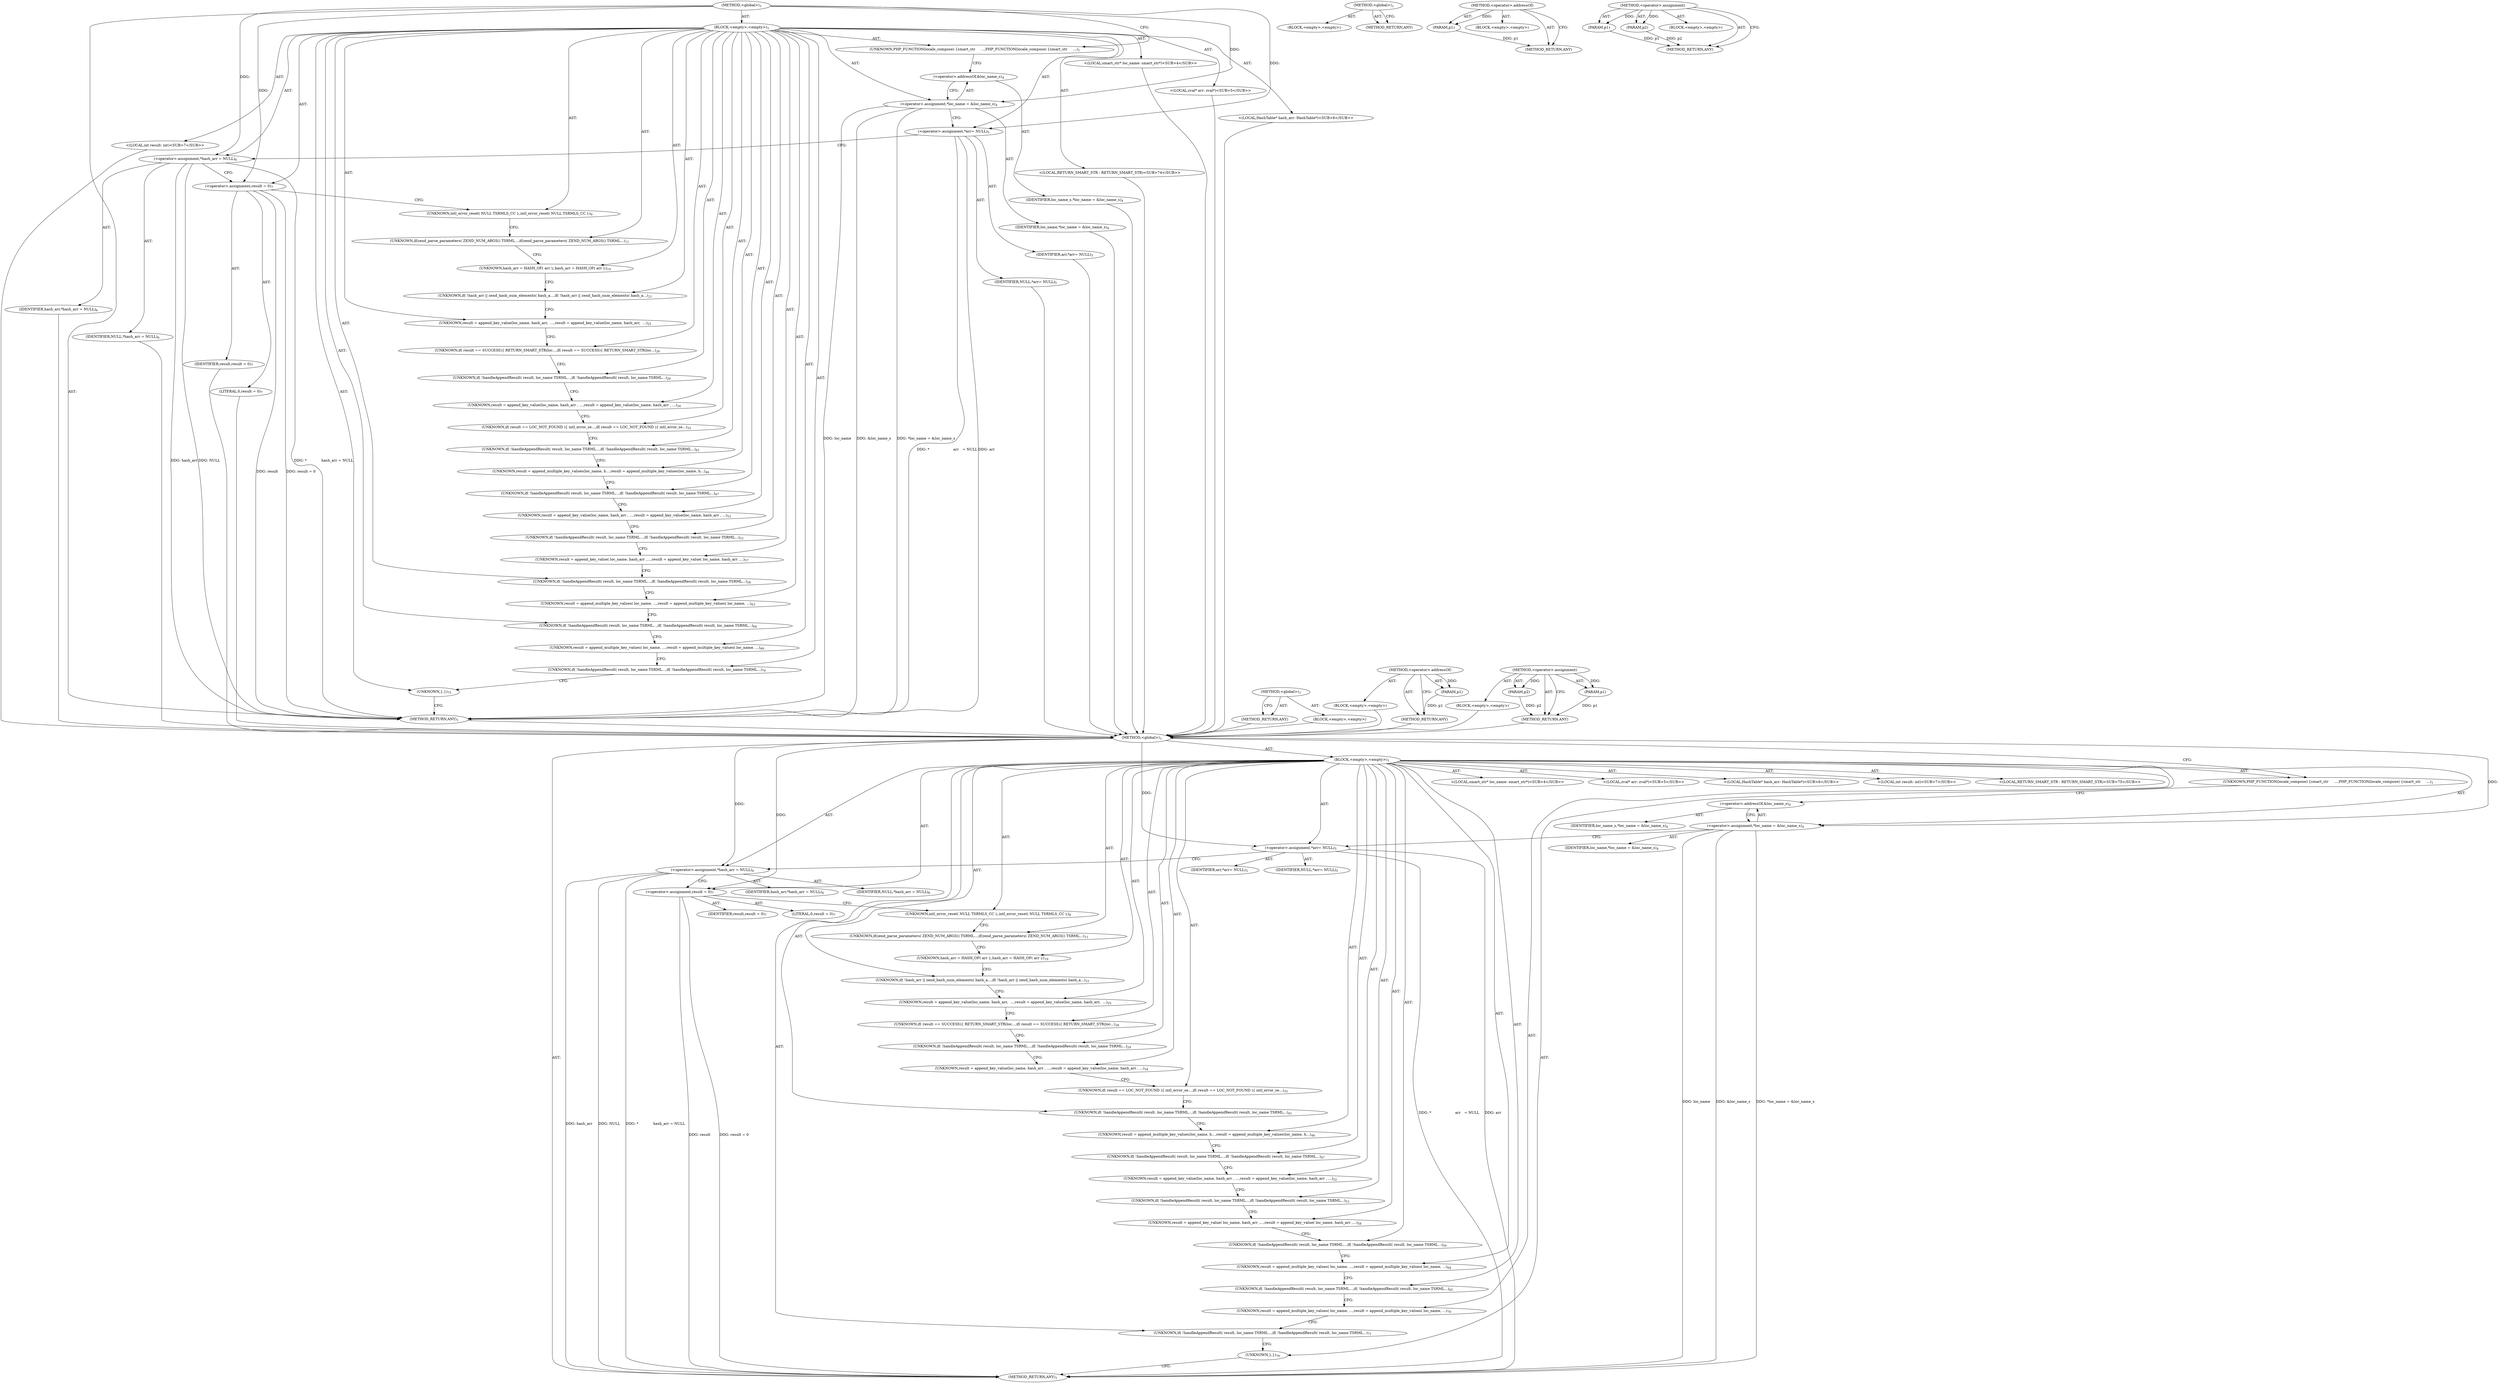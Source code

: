 digraph "&lt;operator&gt;.assignment" {
vulnerable_6 [label=<(METHOD,&lt;global&gt;)<SUB>1</SUB>>];
vulnerable_7 [label=<(BLOCK,&lt;empty&gt;,&lt;empty&gt;)<SUB>1</SUB>>];
vulnerable_8 [label=<(UNKNOWN,PHP_FUNCTION(locale_compose)
 {
	smart_str     ...,PHP_FUNCTION(locale_compose)
 {
	smart_str     ...)<SUB>1</SUB>>];
vulnerable_9 [label="<(LOCAL,smart_str* loc_name: smart_str*)<SUB>4</SUB>>"];
vulnerable_10 [label=<(&lt;operator&gt;.assignment,*loc_name = &amp;loc_name_s)<SUB>4</SUB>>];
vulnerable_11 [label=<(IDENTIFIER,loc_name,*loc_name = &amp;loc_name_s)<SUB>4</SUB>>];
vulnerable_12 [label=<(&lt;operator&gt;.addressOf,&amp;loc_name_s)<SUB>4</SUB>>];
vulnerable_13 [label=<(IDENTIFIER,loc_name_s,*loc_name = &amp;loc_name_s)<SUB>4</SUB>>];
vulnerable_14 [label="<(LOCAL,zval* arr: zval*)<SUB>5</SUB>>"];
vulnerable_15 [label=<(&lt;operator&gt;.assignment,*			arr	= NULL)<SUB>5</SUB>>];
vulnerable_16 [label=<(IDENTIFIER,arr,*			arr	= NULL)<SUB>5</SUB>>];
vulnerable_17 [label=<(IDENTIFIER,NULL,*			arr	= NULL)<SUB>5</SUB>>];
vulnerable_18 [label="<(LOCAL,HashTable* hash_arr: HashTable*)<SUB>6</SUB>>"];
vulnerable_19 [label=<(&lt;operator&gt;.assignment,*		hash_arr = NULL)<SUB>6</SUB>>];
vulnerable_20 [label=<(IDENTIFIER,hash_arr,*		hash_arr = NULL)<SUB>6</SUB>>];
vulnerable_21 [label=<(IDENTIFIER,NULL,*		hash_arr = NULL)<SUB>6</SUB>>];
vulnerable_22 [label="<(LOCAL,int result: int)<SUB>7</SUB>>"];
vulnerable_23 [label=<(&lt;operator&gt;.assignment,result = 0)<SUB>7</SUB>>];
vulnerable_24 [label=<(IDENTIFIER,result,result = 0)<SUB>7</SUB>>];
vulnerable_25 [label=<(LITERAL,0,result = 0)<SUB>7</SUB>>];
vulnerable_26 [label=<(UNKNOWN,intl_error_reset( NULL TSRMLS_CC );,intl_error_reset( NULL TSRMLS_CC );)<SUB>9</SUB>>];
vulnerable_27 [label=<(UNKNOWN,if(zend_parse_parameters( ZEND_NUM_ARGS() TSRML...,if(zend_parse_parameters( ZEND_NUM_ARGS() TSRML...)<SUB>11</SUB>>];
vulnerable_28 [label=<(UNKNOWN,hash_arr = HASH_OF( arr );,hash_arr = HASH_OF( arr );)<SUB>19</SUB>>];
vulnerable_29 [label=<(UNKNOWN,if( !hash_arr || zend_hash_num_elements( hash_a...,if( !hash_arr || zend_hash_num_elements( hash_a...)<SUB>21</SUB>>];
vulnerable_30 [label=<(UNKNOWN,result = append_key_value(loc_name, hash_arr,  ...,result = append_key_value(loc_name, hash_arr,  ...)<SUB>25</SUB>>];
vulnerable_31 [label=<(UNKNOWN,if( result == SUCCESS){
 		RETURN_SMART_STR(loc...,if( result == SUCCESS){
 		RETURN_SMART_STR(loc...)<SUB>26</SUB>>];
vulnerable_32 [label=<(UNKNOWN,if( !handleAppendResult( result, loc_name TSRML...,if( !handleAppendResult( result, loc_name TSRML...)<SUB>29</SUB>>];
vulnerable_33 [label=<(UNKNOWN,result = append_key_value(loc_name, hash_arr , ...,result = append_key_value(loc_name, hash_arr , ...)<SUB>34</SUB>>];
vulnerable_34 [label=<(UNKNOWN,if( result == LOC_NOT_FOUND ){
 		intl_error_se...,if( result == LOC_NOT_FOUND ){
 		intl_error_se...)<SUB>35</SUB>>];
vulnerable_35 [label=<(UNKNOWN,if( !handleAppendResult( result, loc_name TSRML...,if( !handleAppendResult( result, loc_name TSRML...)<SUB>41</SUB>>];
vulnerable_36 [label=<(UNKNOWN,result = append_multiple_key_values(loc_name, h...,result = append_multiple_key_values(loc_name, h...)<SUB>46</SUB>>];
vulnerable_37 [label=<(UNKNOWN,if( !handleAppendResult( result, loc_name TSRML...,if( !handleAppendResult( result, loc_name TSRML...)<SUB>47</SUB>>];
vulnerable_38 [label=<(UNKNOWN,result = append_key_value(loc_name, hash_arr , ...,result = append_key_value(loc_name, hash_arr , ...)<SUB>52</SUB>>];
vulnerable_39 [label=<(UNKNOWN,if( !handleAppendResult( result, loc_name TSRML...,if( !handleAppendResult( result, loc_name TSRML...)<SUB>53</SUB>>];
vulnerable_40 [label=<(UNKNOWN,result = append_key_value( loc_name, hash_arr ,...,result = append_key_value( loc_name, hash_arr ,...)<SUB>57</SUB>>];
vulnerable_41 [label=<(UNKNOWN,if( !handleAppendResult( result, loc_name TSRML...,if( !handleAppendResult( result, loc_name TSRML...)<SUB>58</SUB>>];
vulnerable_42 [label=<(UNKNOWN,result = append_multiple_key_values( loc_name, ...,result = append_multiple_key_values( loc_name, ...)<SUB>63</SUB>>];
vulnerable_43 [label=<(UNKNOWN,if( !handleAppendResult( result, loc_name TSRML...,if( !handleAppendResult( result, loc_name TSRML...)<SUB>64</SUB>>];
vulnerable_44 [label=<(UNKNOWN,result = append_multiple_key_values( loc_name, ...,result = append_multiple_key_values( loc_name, ...)<SUB>69</SUB>>];
vulnerable_45 [label=<(UNKNOWN,if( !handleAppendResult( result, loc_name TSRML...,if( !handleAppendResult( result, loc_name TSRML...)<SUB>70</SUB>>];
vulnerable_46 [label="<(LOCAL,RETURN_SMART_STR : RETURN_SMART_STR)<SUB>74</SUB>>"];
vulnerable_47 [label=<(UNKNOWN,},})<SUB>75</SUB>>];
vulnerable_48 [label=<(METHOD_RETURN,ANY)<SUB>1</SUB>>];
vulnerable_63 [label=<(METHOD,&lt;global&gt;)<SUB>1</SUB>>];
vulnerable_64 [label=<(BLOCK,&lt;empty&gt;,&lt;empty&gt;)>];
vulnerable_65 [label=<(METHOD_RETURN,ANY)>];
vulnerable_74 [label=<(METHOD,&lt;operator&gt;.addressOf)>];
vulnerable_75 [label=<(PARAM,p1)>];
vulnerable_76 [label=<(BLOCK,&lt;empty&gt;,&lt;empty&gt;)>];
vulnerable_77 [label=<(METHOD_RETURN,ANY)>];
vulnerable_69 [label=<(METHOD,&lt;operator&gt;.assignment)>];
vulnerable_70 [label=<(PARAM,p1)>];
vulnerable_71 [label=<(PARAM,p2)>];
vulnerable_72 [label=<(BLOCK,&lt;empty&gt;,&lt;empty&gt;)>];
vulnerable_73 [label=<(METHOD_RETURN,ANY)>];
fixed_6 [label=<(METHOD,&lt;global&gt;)<SUB>1</SUB>>];
fixed_7 [label=<(BLOCK,&lt;empty&gt;,&lt;empty&gt;)<SUB>1</SUB>>];
fixed_8 [label=<(UNKNOWN,PHP_FUNCTION(locale_compose)
 {
	smart_str     ...,PHP_FUNCTION(locale_compose)
 {
	smart_str     ...)<SUB>1</SUB>>];
fixed_9 [label="<(LOCAL,smart_str* loc_name: smart_str*)<SUB>4</SUB>>"];
fixed_10 [label=<(&lt;operator&gt;.assignment,*loc_name = &amp;loc_name_s)<SUB>4</SUB>>];
fixed_11 [label=<(IDENTIFIER,loc_name,*loc_name = &amp;loc_name_s)<SUB>4</SUB>>];
fixed_12 [label=<(&lt;operator&gt;.addressOf,&amp;loc_name_s)<SUB>4</SUB>>];
fixed_13 [label=<(IDENTIFIER,loc_name_s,*loc_name = &amp;loc_name_s)<SUB>4</SUB>>];
fixed_14 [label="<(LOCAL,zval* arr: zval*)<SUB>5</SUB>>"];
fixed_15 [label=<(&lt;operator&gt;.assignment,*			arr	= NULL)<SUB>5</SUB>>];
fixed_16 [label=<(IDENTIFIER,arr,*			arr	= NULL)<SUB>5</SUB>>];
fixed_17 [label=<(IDENTIFIER,NULL,*			arr	= NULL)<SUB>5</SUB>>];
fixed_18 [label="<(LOCAL,HashTable* hash_arr: HashTable*)<SUB>6</SUB>>"];
fixed_19 [label=<(&lt;operator&gt;.assignment,*		hash_arr = NULL)<SUB>6</SUB>>];
fixed_20 [label=<(IDENTIFIER,hash_arr,*		hash_arr = NULL)<SUB>6</SUB>>];
fixed_21 [label=<(IDENTIFIER,NULL,*		hash_arr = NULL)<SUB>6</SUB>>];
fixed_22 [label="<(LOCAL,int result: int)<SUB>7</SUB>>"];
fixed_23 [label=<(&lt;operator&gt;.assignment,result = 0)<SUB>7</SUB>>];
fixed_24 [label=<(IDENTIFIER,result,result = 0)<SUB>7</SUB>>];
fixed_25 [label=<(LITERAL,0,result = 0)<SUB>7</SUB>>];
fixed_26 [label=<(UNKNOWN,intl_error_reset( NULL TSRMLS_CC );,intl_error_reset( NULL TSRMLS_CC );)<SUB>9</SUB>>];
fixed_27 [label=<(UNKNOWN,if(zend_parse_parameters( ZEND_NUM_ARGS() TSRML...,if(zend_parse_parameters( ZEND_NUM_ARGS() TSRML...)<SUB>11</SUB>>];
fixed_28 [label=<(UNKNOWN,hash_arr = HASH_OF( arr );,hash_arr = HASH_OF( arr );)<SUB>19</SUB>>];
fixed_29 [label=<(UNKNOWN,if( !hash_arr || zend_hash_num_elements( hash_a...,if( !hash_arr || zend_hash_num_elements( hash_a...)<SUB>21</SUB>>];
fixed_30 [label=<(UNKNOWN,result = append_key_value(loc_name, hash_arr,  ...,result = append_key_value(loc_name, hash_arr,  ...)<SUB>25</SUB>>];
fixed_31 [label=<(UNKNOWN,if( result == SUCCESS){
 		RETURN_SMART_STR(loc...,if( result == SUCCESS){
 		RETURN_SMART_STR(loc...)<SUB>26</SUB>>];
fixed_32 [label=<(UNKNOWN,if( !handleAppendResult( result, loc_name TSRML...,if( !handleAppendResult( result, loc_name TSRML...)<SUB>29</SUB>>];
fixed_33 [label=<(UNKNOWN,result = append_key_value(loc_name, hash_arr , ...,result = append_key_value(loc_name, hash_arr , ...)<SUB>34</SUB>>];
fixed_34 [label=<(UNKNOWN,if( result == LOC_NOT_FOUND ){
 		intl_error_se...,if( result == LOC_NOT_FOUND ){
 		intl_error_se...)<SUB>35</SUB>>];
fixed_35 [label=<(UNKNOWN,if( !handleAppendResult( result, loc_name TSRML...,if( !handleAppendResult( result, loc_name TSRML...)<SUB>41</SUB>>];
fixed_36 [label=<(UNKNOWN,result = append_multiple_key_values(loc_name, h...,result = append_multiple_key_values(loc_name, h...)<SUB>46</SUB>>];
fixed_37 [label=<(UNKNOWN,if( !handleAppendResult( result, loc_name TSRML...,if( !handleAppendResult( result, loc_name TSRML...)<SUB>47</SUB>>];
fixed_38 [label=<(UNKNOWN,result = append_key_value(loc_name, hash_arr , ...,result = append_key_value(loc_name, hash_arr , ...)<SUB>52</SUB>>];
fixed_39 [label=<(UNKNOWN,if( !handleAppendResult( result, loc_name TSRML...,if( !handleAppendResult( result, loc_name TSRML...)<SUB>53</SUB>>];
fixed_40 [label=<(UNKNOWN,result = append_key_value( loc_name, hash_arr ,...,result = append_key_value( loc_name, hash_arr ,...)<SUB>58</SUB>>];
fixed_41 [label=<(UNKNOWN,if( !handleAppendResult( result, loc_name TSRML...,if( !handleAppendResult( result, loc_name TSRML...)<SUB>59</SUB>>];
fixed_42 [label=<(UNKNOWN,result = append_multiple_key_values( loc_name, ...,result = append_multiple_key_values( loc_name, ...)<SUB>64</SUB>>];
fixed_43 [label=<(UNKNOWN,if( !handleAppendResult( result, loc_name TSRML...,if( !handleAppendResult( result, loc_name TSRML...)<SUB>65</SUB>>];
fixed_44 [label=<(UNKNOWN,result = append_multiple_key_values( loc_name, ...,result = append_multiple_key_values( loc_name, ...)<SUB>70</SUB>>];
fixed_45 [label=<(UNKNOWN,if( !handleAppendResult( result, loc_name TSRML...,if( !handleAppendResult( result, loc_name TSRML...)<SUB>71</SUB>>];
fixed_46 [label="<(LOCAL,RETURN_SMART_STR : RETURN_SMART_STR)<SUB>75</SUB>>"];
fixed_47 [label=<(UNKNOWN,},})<SUB>76</SUB>>];
fixed_48 [label=<(METHOD_RETURN,ANY)<SUB>1</SUB>>];
fixed_63 [label=<(METHOD,&lt;global&gt;)<SUB>1</SUB>>];
fixed_64 [label=<(BLOCK,&lt;empty&gt;,&lt;empty&gt;)>];
fixed_65 [label=<(METHOD_RETURN,ANY)>];
fixed_74 [label=<(METHOD,&lt;operator&gt;.addressOf)>];
fixed_75 [label=<(PARAM,p1)>];
fixed_76 [label=<(BLOCK,&lt;empty&gt;,&lt;empty&gt;)>];
fixed_77 [label=<(METHOD_RETURN,ANY)>];
fixed_69 [label=<(METHOD,&lt;operator&gt;.assignment)>];
fixed_70 [label=<(PARAM,p1)>];
fixed_71 [label=<(PARAM,p2)>];
fixed_72 [label=<(BLOCK,&lt;empty&gt;,&lt;empty&gt;)>];
fixed_73 [label=<(METHOD_RETURN,ANY)>];
vulnerable_6 -> vulnerable_7  [key=0, label="AST: "];
vulnerable_6 -> vulnerable_48  [key=0, label="AST: "];
vulnerable_6 -> vulnerable_8  [key=0, label="CFG: "];
vulnerable_6 -> vulnerable_10  [key=0, label="DDG: "];
vulnerable_6 -> vulnerable_15  [key=0, label="DDG: "];
vulnerable_6 -> vulnerable_19  [key=0, label="DDG: "];
vulnerable_6 -> vulnerable_23  [key=0, label="DDG: "];
vulnerable_7 -> vulnerable_8  [key=0, label="AST: "];
vulnerable_7 -> vulnerable_9  [key=0, label="AST: "];
vulnerable_7 -> vulnerable_10  [key=0, label="AST: "];
vulnerable_7 -> vulnerable_14  [key=0, label="AST: "];
vulnerable_7 -> vulnerable_15  [key=0, label="AST: "];
vulnerable_7 -> vulnerable_18  [key=0, label="AST: "];
vulnerable_7 -> vulnerable_19  [key=0, label="AST: "];
vulnerable_7 -> vulnerable_22  [key=0, label="AST: "];
vulnerable_7 -> vulnerable_23  [key=0, label="AST: "];
vulnerable_7 -> vulnerable_26  [key=0, label="AST: "];
vulnerable_7 -> vulnerable_27  [key=0, label="AST: "];
vulnerable_7 -> vulnerable_28  [key=0, label="AST: "];
vulnerable_7 -> vulnerable_29  [key=0, label="AST: "];
vulnerable_7 -> vulnerable_30  [key=0, label="AST: "];
vulnerable_7 -> vulnerable_31  [key=0, label="AST: "];
vulnerable_7 -> vulnerable_32  [key=0, label="AST: "];
vulnerable_7 -> vulnerable_33  [key=0, label="AST: "];
vulnerable_7 -> vulnerable_34  [key=0, label="AST: "];
vulnerable_7 -> vulnerable_35  [key=0, label="AST: "];
vulnerable_7 -> vulnerable_36  [key=0, label="AST: "];
vulnerable_7 -> vulnerable_37  [key=0, label="AST: "];
vulnerable_7 -> vulnerable_38  [key=0, label="AST: "];
vulnerable_7 -> vulnerable_39  [key=0, label="AST: "];
vulnerable_7 -> vulnerable_40  [key=0, label="AST: "];
vulnerable_7 -> vulnerable_41  [key=0, label="AST: "];
vulnerable_7 -> vulnerable_42  [key=0, label="AST: "];
vulnerable_7 -> vulnerable_43  [key=0, label="AST: "];
vulnerable_7 -> vulnerable_44  [key=0, label="AST: "];
vulnerable_7 -> vulnerable_45  [key=0, label="AST: "];
vulnerable_7 -> vulnerable_46  [key=0, label="AST: "];
vulnerable_7 -> vulnerable_47  [key=0, label="AST: "];
vulnerable_8 -> vulnerable_12  [key=0, label="CFG: "];
vulnerable_9 -> fixed_6  [key=0];
vulnerable_10 -> vulnerable_11  [key=0, label="AST: "];
vulnerable_10 -> vulnerable_12  [key=0, label="AST: "];
vulnerable_10 -> vulnerable_15  [key=0, label="CFG: "];
vulnerable_10 -> vulnerable_48  [key=0, label="DDG: loc_name"];
vulnerable_10 -> vulnerable_48  [key=1, label="DDG: &amp;loc_name_s"];
vulnerable_10 -> vulnerable_48  [key=2, label="DDG: *loc_name = &amp;loc_name_s"];
vulnerable_11 -> fixed_6  [key=0];
vulnerable_12 -> vulnerable_13  [key=0, label="AST: "];
vulnerable_12 -> vulnerable_10  [key=0, label="CFG: "];
vulnerable_13 -> fixed_6  [key=0];
vulnerable_14 -> fixed_6  [key=0];
vulnerable_15 -> vulnerable_16  [key=0, label="AST: "];
vulnerable_15 -> vulnerable_17  [key=0, label="AST: "];
vulnerable_15 -> vulnerable_19  [key=0, label="CFG: "];
vulnerable_15 -> vulnerable_48  [key=0, label="DDG: arr"];
vulnerable_15 -> vulnerable_48  [key=1, label="DDG: *			arr	= NULL"];
vulnerable_16 -> fixed_6  [key=0];
vulnerable_17 -> fixed_6  [key=0];
vulnerable_18 -> fixed_6  [key=0];
vulnerable_19 -> vulnerable_20  [key=0, label="AST: "];
vulnerable_19 -> vulnerable_21  [key=0, label="AST: "];
vulnerable_19 -> vulnerable_23  [key=0, label="CFG: "];
vulnerable_19 -> vulnerable_48  [key=0, label="DDG: hash_arr"];
vulnerable_19 -> vulnerable_48  [key=1, label="DDG: NULL"];
vulnerable_19 -> vulnerable_48  [key=2, label="DDG: *		hash_arr = NULL"];
vulnerable_20 -> fixed_6  [key=0];
vulnerable_21 -> fixed_6  [key=0];
vulnerable_22 -> fixed_6  [key=0];
vulnerable_23 -> vulnerable_24  [key=0, label="AST: "];
vulnerable_23 -> vulnerable_25  [key=0, label="AST: "];
vulnerable_23 -> vulnerable_26  [key=0, label="CFG: "];
vulnerable_23 -> vulnerable_48  [key=0, label="DDG: result"];
vulnerable_23 -> vulnerable_48  [key=1, label="DDG: result = 0"];
vulnerable_24 -> fixed_6  [key=0];
vulnerable_25 -> fixed_6  [key=0];
vulnerable_26 -> vulnerable_27  [key=0, label="CFG: "];
vulnerable_27 -> vulnerable_28  [key=0, label="CFG: "];
vulnerable_28 -> vulnerable_29  [key=0, label="CFG: "];
vulnerable_29 -> vulnerable_30  [key=0, label="CFG: "];
vulnerable_30 -> vulnerable_31  [key=0, label="CFG: "];
vulnerable_31 -> vulnerable_32  [key=0, label="CFG: "];
vulnerable_32 -> vulnerable_33  [key=0, label="CFG: "];
vulnerable_33 -> vulnerable_34  [key=0, label="CFG: "];
vulnerable_34 -> vulnerable_35  [key=0, label="CFG: "];
vulnerable_35 -> vulnerable_36  [key=0, label="CFG: "];
vulnerable_36 -> vulnerable_37  [key=0, label="CFG: "];
vulnerable_37 -> vulnerable_38  [key=0, label="CFG: "];
vulnerable_38 -> vulnerable_39  [key=0, label="CFG: "];
vulnerable_39 -> vulnerable_40  [key=0, label="CFG: "];
vulnerable_40 -> vulnerable_41  [key=0, label="CFG: "];
vulnerable_41 -> vulnerable_42  [key=0, label="CFG: "];
vulnerable_42 -> vulnerable_43  [key=0, label="CFG: "];
vulnerable_43 -> vulnerable_44  [key=0, label="CFG: "];
vulnerable_44 -> vulnerable_45  [key=0, label="CFG: "];
vulnerable_45 -> vulnerable_47  [key=0, label="CFG: "];
vulnerable_46 -> fixed_6  [key=0];
vulnerable_47 -> vulnerable_48  [key=0, label="CFG: "];
vulnerable_48 -> fixed_6  [key=0];
vulnerable_63 -> vulnerable_64  [key=0, label="AST: "];
vulnerable_63 -> vulnerable_65  [key=0, label="AST: "];
vulnerable_63 -> vulnerable_65  [key=1, label="CFG: "];
vulnerable_64 -> fixed_6  [key=0];
vulnerable_65 -> fixed_6  [key=0];
vulnerable_74 -> vulnerable_75  [key=0, label="AST: "];
vulnerable_74 -> vulnerable_75  [key=1, label="DDG: "];
vulnerable_74 -> vulnerable_76  [key=0, label="AST: "];
vulnerable_74 -> vulnerable_77  [key=0, label="AST: "];
vulnerable_74 -> vulnerable_77  [key=1, label="CFG: "];
vulnerable_75 -> vulnerable_77  [key=0, label="DDG: p1"];
vulnerable_76 -> fixed_6  [key=0];
vulnerable_77 -> fixed_6  [key=0];
vulnerable_69 -> vulnerable_70  [key=0, label="AST: "];
vulnerable_69 -> vulnerable_70  [key=1, label="DDG: "];
vulnerable_69 -> vulnerable_72  [key=0, label="AST: "];
vulnerable_69 -> vulnerable_71  [key=0, label="AST: "];
vulnerable_69 -> vulnerable_71  [key=1, label="DDG: "];
vulnerable_69 -> vulnerable_73  [key=0, label="AST: "];
vulnerable_69 -> vulnerable_73  [key=1, label="CFG: "];
vulnerable_70 -> vulnerable_73  [key=0, label="DDG: p1"];
vulnerable_71 -> vulnerable_73  [key=0, label="DDG: p2"];
vulnerable_72 -> fixed_6  [key=0];
vulnerable_73 -> fixed_6  [key=0];
fixed_6 -> fixed_7  [key=0, label="AST: "];
fixed_6 -> fixed_48  [key=0, label="AST: "];
fixed_6 -> fixed_8  [key=0, label="CFG: "];
fixed_6 -> fixed_10  [key=0, label="DDG: "];
fixed_6 -> fixed_15  [key=0, label="DDG: "];
fixed_6 -> fixed_19  [key=0, label="DDG: "];
fixed_6 -> fixed_23  [key=0, label="DDG: "];
fixed_7 -> fixed_8  [key=0, label="AST: "];
fixed_7 -> fixed_9  [key=0, label="AST: "];
fixed_7 -> fixed_10  [key=0, label="AST: "];
fixed_7 -> fixed_14  [key=0, label="AST: "];
fixed_7 -> fixed_15  [key=0, label="AST: "];
fixed_7 -> fixed_18  [key=0, label="AST: "];
fixed_7 -> fixed_19  [key=0, label="AST: "];
fixed_7 -> fixed_22  [key=0, label="AST: "];
fixed_7 -> fixed_23  [key=0, label="AST: "];
fixed_7 -> fixed_26  [key=0, label="AST: "];
fixed_7 -> fixed_27  [key=0, label="AST: "];
fixed_7 -> fixed_28  [key=0, label="AST: "];
fixed_7 -> fixed_29  [key=0, label="AST: "];
fixed_7 -> fixed_30  [key=0, label="AST: "];
fixed_7 -> fixed_31  [key=0, label="AST: "];
fixed_7 -> fixed_32  [key=0, label="AST: "];
fixed_7 -> fixed_33  [key=0, label="AST: "];
fixed_7 -> fixed_34  [key=0, label="AST: "];
fixed_7 -> fixed_35  [key=0, label="AST: "];
fixed_7 -> fixed_36  [key=0, label="AST: "];
fixed_7 -> fixed_37  [key=0, label="AST: "];
fixed_7 -> fixed_38  [key=0, label="AST: "];
fixed_7 -> fixed_39  [key=0, label="AST: "];
fixed_7 -> fixed_40  [key=0, label="AST: "];
fixed_7 -> fixed_41  [key=0, label="AST: "];
fixed_7 -> fixed_42  [key=0, label="AST: "];
fixed_7 -> fixed_43  [key=0, label="AST: "];
fixed_7 -> fixed_44  [key=0, label="AST: "];
fixed_7 -> fixed_45  [key=0, label="AST: "];
fixed_7 -> fixed_46  [key=0, label="AST: "];
fixed_7 -> fixed_47  [key=0, label="AST: "];
fixed_8 -> fixed_12  [key=0, label="CFG: "];
fixed_10 -> fixed_11  [key=0, label="AST: "];
fixed_10 -> fixed_12  [key=0, label="AST: "];
fixed_10 -> fixed_15  [key=0, label="CFG: "];
fixed_10 -> fixed_48  [key=0, label="DDG: loc_name"];
fixed_10 -> fixed_48  [key=1, label="DDG: &amp;loc_name_s"];
fixed_10 -> fixed_48  [key=2, label="DDG: *loc_name = &amp;loc_name_s"];
fixed_12 -> fixed_13  [key=0, label="AST: "];
fixed_12 -> fixed_10  [key=0, label="CFG: "];
fixed_15 -> fixed_16  [key=0, label="AST: "];
fixed_15 -> fixed_17  [key=0, label="AST: "];
fixed_15 -> fixed_19  [key=0, label="CFG: "];
fixed_15 -> fixed_48  [key=0, label="DDG: arr"];
fixed_15 -> fixed_48  [key=1, label="DDG: *			arr	= NULL"];
fixed_19 -> fixed_20  [key=0, label="AST: "];
fixed_19 -> fixed_21  [key=0, label="AST: "];
fixed_19 -> fixed_23  [key=0, label="CFG: "];
fixed_19 -> fixed_48  [key=0, label="DDG: hash_arr"];
fixed_19 -> fixed_48  [key=1, label="DDG: NULL"];
fixed_19 -> fixed_48  [key=2, label="DDG: *		hash_arr = NULL"];
fixed_23 -> fixed_24  [key=0, label="AST: "];
fixed_23 -> fixed_25  [key=0, label="AST: "];
fixed_23 -> fixed_26  [key=0, label="CFG: "];
fixed_23 -> fixed_48  [key=0, label="DDG: result"];
fixed_23 -> fixed_48  [key=1, label="DDG: result = 0"];
fixed_26 -> fixed_27  [key=0, label="CFG: "];
fixed_27 -> fixed_28  [key=0, label="CFG: "];
fixed_28 -> fixed_29  [key=0, label="CFG: "];
fixed_29 -> fixed_30  [key=0, label="CFG: "];
fixed_30 -> fixed_31  [key=0, label="CFG: "];
fixed_31 -> fixed_32  [key=0, label="CFG: "];
fixed_32 -> fixed_33  [key=0, label="CFG: "];
fixed_33 -> fixed_34  [key=0, label="CFG: "];
fixed_34 -> fixed_35  [key=0, label="CFG: "];
fixed_35 -> fixed_36  [key=0, label="CFG: "];
fixed_36 -> fixed_37  [key=0, label="CFG: "];
fixed_37 -> fixed_38  [key=0, label="CFG: "];
fixed_38 -> fixed_39  [key=0, label="CFG: "];
fixed_39 -> fixed_40  [key=0, label="CFG: "];
fixed_40 -> fixed_41  [key=0, label="CFG: "];
fixed_41 -> fixed_42  [key=0, label="CFG: "];
fixed_42 -> fixed_43  [key=0, label="CFG: "];
fixed_43 -> fixed_44  [key=0, label="CFG: "];
fixed_44 -> fixed_45  [key=0, label="CFG: "];
fixed_45 -> fixed_47  [key=0, label="CFG: "];
fixed_47 -> fixed_48  [key=0, label="CFG: "];
fixed_63 -> fixed_64  [key=0, label="AST: "];
fixed_63 -> fixed_65  [key=0, label="AST: "];
fixed_63 -> fixed_65  [key=1, label="CFG: "];
fixed_74 -> fixed_75  [key=0, label="AST: "];
fixed_74 -> fixed_75  [key=1, label="DDG: "];
fixed_74 -> fixed_76  [key=0, label="AST: "];
fixed_74 -> fixed_77  [key=0, label="AST: "];
fixed_74 -> fixed_77  [key=1, label="CFG: "];
fixed_75 -> fixed_77  [key=0, label="DDG: p1"];
fixed_69 -> fixed_70  [key=0, label="AST: "];
fixed_69 -> fixed_70  [key=1, label="DDG: "];
fixed_69 -> fixed_72  [key=0, label="AST: "];
fixed_69 -> fixed_71  [key=0, label="AST: "];
fixed_69 -> fixed_71  [key=1, label="DDG: "];
fixed_69 -> fixed_73  [key=0, label="AST: "];
fixed_69 -> fixed_73  [key=1, label="CFG: "];
fixed_70 -> fixed_73  [key=0, label="DDG: p1"];
fixed_71 -> fixed_73  [key=0, label="DDG: p2"];
}
